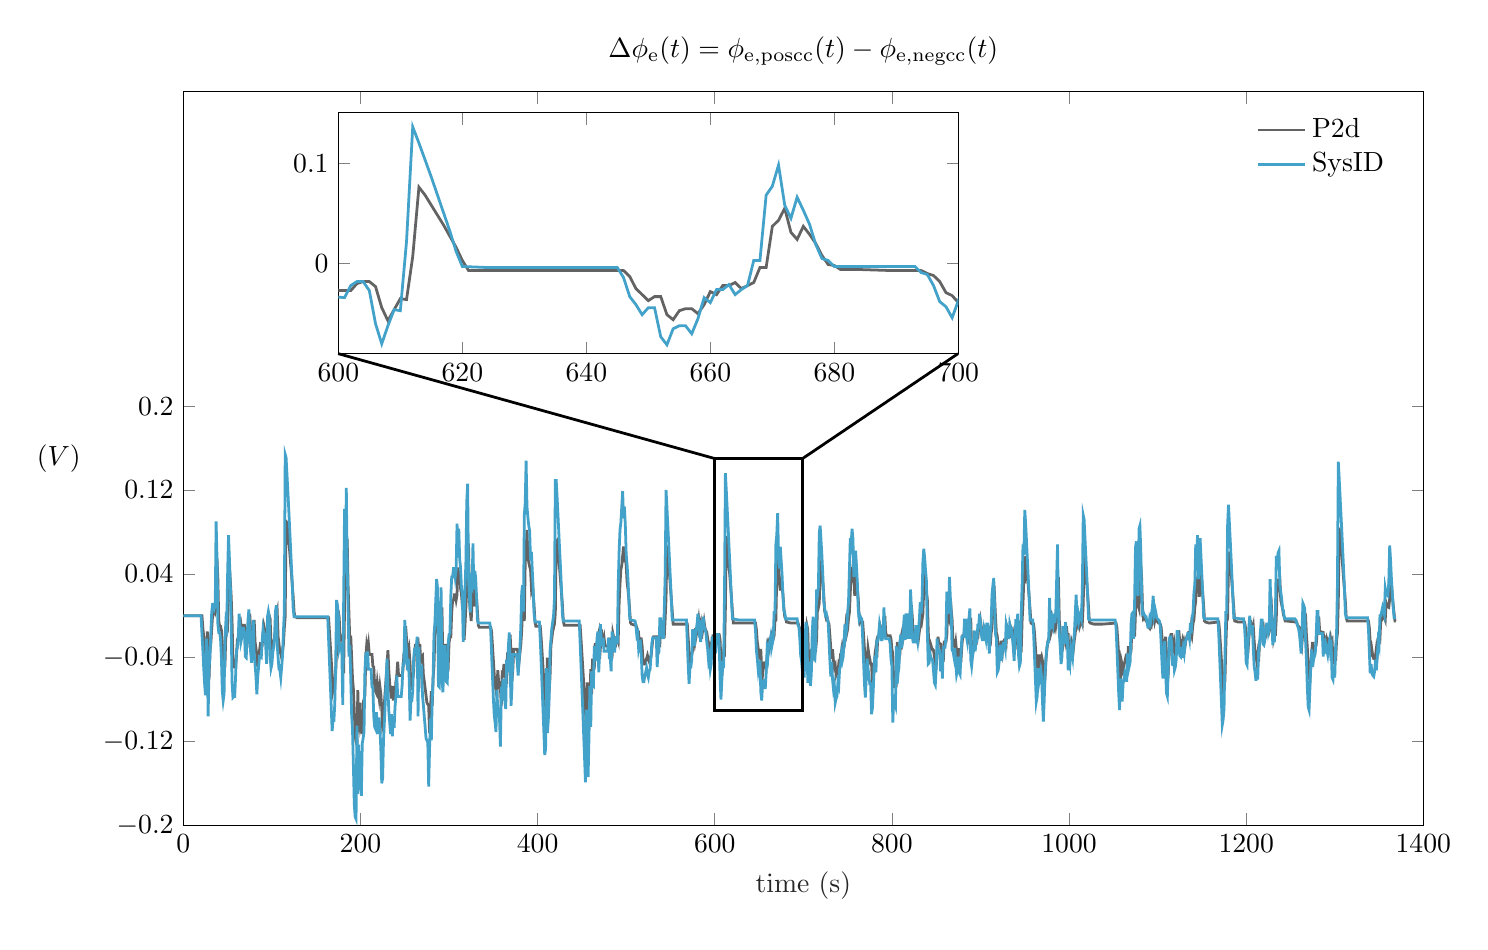 % This file was created by matlab2tikz.
%
\definecolor{mycolor1}{rgb}{0.388,0.388,0.388}%
\definecolor{mycolor2}{rgb}{0.263,0.635,0.792}%
%
\begin{tikzpicture}

\begin{axis}[%
width=157.478mm,
height=93.13mm,
at={(0mm,0mm)},
scale only axis,
xmin=0,
xmax=1400,
xtick={0,200,400,600,800,1000,1200,1400},
xlabel style={font=\color{white!15!black}},
xlabel={time (s)},
ymin=-0.2,
ymax=0.5,
ytick={ -0.2, -0.12, -0.04,  0.04,  0.12,   0.2},
ylabel style={font=\color{white!15!black}},
ylabel={$(V)\qquad$},
axis background/.style={fill=white},
title style={font=\bfseries},
title={$\Delta\phi_\mathrm{e}(t) = \phi_\mathrm{e,poscc}(t) - \phi_\mathrm{e,negcc}(t)$},
legend style={legend cell align=left, align=left, fill=none, draw=none},
xticklabel style={/pgf/number format/1000 sep=, /pgf/number format/precision=0,/pgf/number format/fixed,/pgf/number format/fixed zerofill,},yticklabel style={/pgf/number format/1000 sep=, /pgf/number format/precision=2, /pgf/number format/fixed, }, ylabel absolute, ylabel style={rotate=-90}
]
\addplot [color=mycolor1, line width=1.0pt]
  table[row sep=crcr]{%
0	0\\
21	-0\\
22	-0.011\\
23	-0.02\\
24	-0.031\\
25	-0.041\\
26	-0.048\\
27	-0.015\\
28	-0.023\\
29	-0.061\\
30	-0.033\\
31	-0.027\\
32	-0.013\\
33	0.0\\
34	0.006\\
35	0.006\\
36	0.003\\
37	0.006\\
38	0.055\\
39	0.035\\
40	-0.005\\
41	-0.01\\
42	-0.01\\
43	-0.014\\
44	-0.026\\
45	-0.046\\
46	-0.052\\
47	-0.048\\
48	-0.016\\
49	-0.005\\
50	-0.008\\
51	0.023\\
52	0.047\\
53	0.034\\
54	0.019\\
55	-0.005\\
56	-0.04\\
57	-0.049\\
59	-0.049\\
60	-0.038\\
61	-0.023\\
62	-0.021\\
63	-0.015\\
64	-0.001\\
66	-0.017\\
67	-0.015\\
68	-0.009\\
69	-0.009\\
70	-0.012\\
71	-0.026\\
72	-0.027\\
73	-0.016\\
74	-0.004\\
75	0.002\\
76	-0.015\\
77	-0.024\\
78	-0.03\\
79	-0.013\\
80	-0.004\\
81	-0.025\\
82	-0.031\\
83	-0.038\\
84	-0.049\\
85	-0.039\\
86	-0.033\\
87	-0.027\\
89	-0.028\\
90	-0.018\\
91	-0.01\\
92	-0.014\\
93	-0.014\\
94	-0.02\\
95	-0.031\\
96	-0.003\\
97	0.0\\
98	-0.003\\
99	-0.026\\
100	-0.034\\
101	-0.031\\
102	-0.025\\
103	-0.022\\
104	-0.015\\
105	-0.0\\
106	0.004\\
107	-0.02\\
108	-0.027\\
109	-0.035\\
110	-0.036\\
111	-0.04\\
112	-0.034\\
113	-0.027\\
114	-0.012\\
115	-0.001\\
116	0.09\\
117	0.089\\
118	0.081\\
119	0.072\\
120	0.062\\
121	0.051\\
122	0.041\\
124	0.018\\
125	0.004\\
126	-0.001\\
129	-0.002\\
135	-0.002\\
152	-0.002\\
164	-0.002\\
166	-0.029\\
168	-0.056\\
169	-0.07\\
170	-0.065\\
171	-0.065\\
172	-0.055\\
173	-0.033\\
174	0.006\\
175	0.004\\
176	-0.002\\
177	-0.022\\
178	-0.019\\
179	-0.019\\
180	-0.025\\
181	-0.055\\
182	0.007\\
183	0.06\\
184	0.024\\
185	0.073\\
186	0.029\\
187	0.002\\
188	-0.025\\
189	-0.019\\
190	-0.039\\
191	-0.06\\
192	-0.07\\
193	-0.091\\
194	-0.114\\
195	-0.121\\
196	-0.123\\
197	-0.071\\
198	-0.111\\
199	-0.083\\
200	-0.104\\
201	-0.099\\
202	-0.113\\
203	-0.083\\
204	-0.08\\
205	-0.076\\
206	-0.039\\
207	-0.028\\
208	-0.033\\
209	-0.027\\
210	-0.037\\
213	-0.037\\
214	-0.048\\
215	-0.049\\
216	-0.066\\
217	-0.072\\
218	-0.074\\
219	-0.064\\
220	-0.071\\
221	-0.078\\
222	-0.068\\
223	-0.075\\
224	-0.088\\
225	-0.107\\
226	-0.105\\
227	-0.083\\
228	-0.071\\
229	-0.059\\
230	-0.046\\
231	-0.033\\
232	-0.052\\
233	-0.065\\
235	-0.079\\
236	-0.067\\
237	-0.081\\
238	-0.069\\
239	-0.076\\
240	-0.063\\
241	-0.057\\
242	-0.044\\
243	-0.057\\
247	-0.057\\
248	-0.051\\
249	-0.037\\
250	-0.037\\
251	-0.01\\
252	-0.022\\
253	-0.028\\
254	-0.04\\
255	-0.034\\
256	-0.046\\
257	-0.071\\
258	-0.06\\
259	-0.06\\
260	-0.054\\
261	-0.035\\
262	-0.028\\
264	-0.027\\
265	-0.021\\
266	-0.069\\
267	-0.027\\
268	-0.045\\
269	-0.039\\
270	-0.038\\
271	-0.056\\
273	-0.069\\
275	-0.083\\
277	-0.086\\
278	-0.112\\
279	-0.09\\
280	-0.072\\
281	-0.086\\
282	-0.06\\
283	-0.047\\
284	-0.02\\
285	-0.013\\
286	0.001\\
287	0.014\\
288	0.008\\
289	-0.051\\
290	-0.052\\
291	-0.028\\
292	0.008\\
293	-0.044\\
294	-0.055\\
295	-0.044\\
296	-0.027\\
297	-0.044\\
298	-0.049\\
299	-0.05\\
300	-0.026\\
301	-0.02\\
302	-0.02\\
303	0.003\\
304	0.014\\
305	0.015\\
306	0.02\\
307	0.02\\
308	0.015\\
309	0.02\\
310	0.046\\
311	0.032\\
312	0.043\\
313	0.026\\
314	0.021\\
315	0.009\\
316	0.005\\
317	-0.023\\
318	-0.009\\
319	0.008\\
320	0.024\\
321	0.059\\
322	0.069\\
323	0.015\\
324	0.004\\
325	-0.005\\
326	0.013\\
327	0.012\\
328	0.036\\
329	0.009\\
330	0.02\\
331	0.017\\
332	0.005\\
333	-0.009\\
334	-0.011\\
338	-0.011\\
347	-0.011\\
348	-0.015\\
350	-0.042\\
351	-0.056\\
352	-0.067\\
353	-0.071\\
354	-0.077\\
355	-0.052\\
356	-0.063\\
357	-0.064\\
358	-0.07\\
359	-0.086\\
360	-0.055\\
361	-0.056\\
362	-0.046\\
363	-0.054\\
364	-0.059\\
365	-0.065\\
366	-0.035\\
367	-0.043\\
368	-0.027\\
369	-0.018\\
370	-0.038\\
371	-0.062\\
372	-0.052\\
373	-0.032\\
377	-0.032\\
378	-0.036\\
379	-0.044\\
380	-0.036\\
381	-0.028\\
382	-0.015\\
383	0.006\\
384	0.01\\
385	-0.005\\
386	0.051\\
387	0.059\\
388	0.082\\
389	0.057\\
390	0.051\\
391	0.047\\
392	0.044\\
393	0.027\\
394	0.032\\
395	0.021\\
396	0.009\\
397	-0.005\\
398	-0.01\\
401	-0.01\\
403	-0.01\\
404	-0.021\\
406	-0.048\\
408	-0.076\\
409	-0.09\\
410	-0.087\\
411	-0.04\\
412	-0.078\\
413	-0.072\\
414	-0.059\\
415	-0.029\\
417	-0.015\\
419	-0.008\\
420	0.003\\
421	0.071\\
422	0.072\\
423	0.063\\
424	0.053\\
425	0.043\\
426	0.032\\
427	0.021\\
428	0.01\\
429	-0.005\\
430	-0.009\\
434	-0.009\\
442	-0.009\\
448	-0.009\\
450	-0.036\\
452	-0.064\\
454	-0.092\\
455	-0.106\\
456	-0.065\\
457	-0.065\\
458	-0.104\\
459	-0.081\\
460	-0.051\\
461	-0.075\\
462	-0.041\\
463	-0.05\\
464	-0.05\\
465	-0.026\\
466	-0.034\\
467	-0.034\\
468	-0.021\\
469	-0.017\\
470	-0.041\\
471	-0.029\\
472	-0.013\\
473	-0.025\\
474	-0.025\\
475	-0.021\\
476	-0.029\\
480	-0.029\\
481	-0.021\\
482	-0.033\\
483	-0.033\\
484	-0.041\\
485	-0.017\\
486	-0.021\\
487	-0.029\\
488	-0.029\\
489	-0.021\\
490	-0.021\\
491	-0.024\\
492	0.011\\
493	0.03\\
494	0.044\\
495	0.048\\
497	0.066\\
498	0.051\\
499	0.058\\
500	0.048\\
501	0.032\\
502	0.025\\
503	0.016\\
505	-0.007\\
506	-0.008\\
510	-0.009\\
511	-0.009\\
512	-0.012\\
513	-0.018\\
514	-0.017\\
515	-0.026\\
516	-0.022\\
517	-0.022\\
518	-0.029\\
519	-0.042\\
520	-0.046\\
521	-0.046\\
522	-0.043\\
523	-0.041\\
524	-0.038\\
525	-0.042\\
526	-0.044\\
527	-0.04\\
528	-0.039\\
529	-0.031\\
530	-0.023\\
531	-0.02\\
535	-0.02\\
536	-0.037\\
537	-0.026\\
538	-0.027\\
539	-0.009\\
540	-0.009\\
542	-0.02\\
543	-0.02\\
544	-0.003\\
545	0.017\\
546	0.067\\
547	0.058\\
548	0.048\\
549	0.038\\
550	0.027\\
552	0.004\\
553	-0.008\\
556	-0.008\\
562	-0.008\\
569	-0.008\\
571	-0.035\\
572	-0.047\\
573	-0.037\\
574	-0.037\\
575	-0.033\\
576	-0.015\\
577	-0.014\\
578	-0.024\\
579	-0.019\\
581	-0.011\\
582	-0.004\\
583	-0.012\\
584	-0.008\\
585	-0.022\\
586	-0.016\\
587	-0.012\\
588	-0.006\\
589	-0.012\\
591	-0.016\\
592	-0.022\\
593	-0.026\\
594	-0.033\\
595	-0.03\\
596	-0.038\\
597	-0.035\\
598	-0.019\\
599	-0.019\\
600	-0.027\\
602	-0.027\\
603	-0.02\\
604	-0.018\\
605	-0.018\\
606	-0.023\\
607	-0.044\\
608	-0.057\\
609	-0.046\\
610	-0.035\\
611	-0.036\\
612	0.007\\
613	0.076\\
614	0.068\\
615	0.058\\
616	0.048\\
617	0.038\\
618	0.027\\
619	0.016\\
620	0.003\\
621	-0.007\\
624	-0.007\\
630	-0.007\\
646	-0.007\\
647	-0.013\\
648	-0.025\\
649	-0.031\\
650	-0.037\\
651	-0.033\\
652	-0.033\\
653	-0.051\\
654	-0.056\\
655	-0.047\\
656	-0.045\\
657	-0.045\\
658	-0.05\\
659	-0.041\\
660	-0.028\\
661	-0.031\\
662	-0.022\\
663	-0.022\\
664	-0.019\\
665	-0.025\\
667	-0.019\\
668	-0.004\\
669	-0.004\\
670	0.037\\
671	0.043\\
672	0.055\\
673	0.031\\
674	0.024\\
675	0.037\\
677	0.02\\
678	0.008\\
679	-0.001\\
680	-0.002\\
681	-0.006\\
686	-0.007\\
694	-0.007\\
695	-0.01\\
696	-0.012\\
697	-0.018\\
698	-0.029\\
699	-0.032\\
700	-0.039\\
701	-0.028\\
702	-0.042\\
703	-0.019\\
704	-0.009\\
705	-0.013\\
706	-0.045\\
707	-0.035\\
708	-0.034\\
709	-0.047\\
710	-0.041\\
711	-0.016\\
712	-0.006\\
713	-0.031\\
714	-0.032\\
715	-0.022\\
716	0.01\\
717	0.008\\
718	0.012\\
719	0.044\\
720	0.049\\
721	0.04\\
722	0.032\\
723	0.021\\
724	0.005\\
725	0.001\\
726	-0.003\\
727	-0.002\\
728	-0.006\\
729	-0.008\\
730	-0.019\\
731	-0.031\\
732	-0.041\\
733	-0.032\\
734	-0.043\\
735	-0.049\\
736	-0.047\\
737	-0.057\\
738	-0.055\\
739	-0.054\\
740	-0.046\\
741	-0.048\\
742	-0.037\\
743	-0.035\\
744	-0.029\\
745	-0.033\\
746	-0.03\\
747	-0.02\\
748	-0.01\\
749	-0.017\\
750	-0.013\\
751	-0.003\\
752	0.003\\
753	0.022\\
754	0.041\\
755	0.038\\
756	0.047\\
757	0.042\\
758	0.019\\
759	0.03\\
760	0.035\\
761	0.026\\
762	0.016\\
763	-0.001\\
764	-0.006\\
765	-0.004\\
766	-0.005\\
767	-0.006\\
768	-0.018\\
770	-0.045\\
771	-0.053\\
772	-0.043\\
773	-0.031\\
774	-0.037\\
775	-0.041\\
776	-0.046\\
777	-0.046\\
778	-0.064\\
779	-0.061\\
780	-0.05\\
781	-0.036\\
782	-0.03\\
783	-0.04\\
784	-0.021\\
785	-0.02\\
786	-0.017\\
787	-0.01\\
788	-0.013\\
789	-0.02\\
790	-0.02\\
791	-0.016\\
792	1.18e-05\\
793	-0.016\\
794	-0.019\\
798	-0.019\\
799	-0.022\\
800	-0.032\\
801	-0.036\\
802	-0.069\\
803	-0.056\\
805	-0.061\\
806	-0.025\\
807	-0.048\\
808	-0.041\\
809	-0.037\\
810	-0.022\\
811	-0.018\\
812	-0.025\\
813	-0.021\\
815	-0.005\\
816	-0.02\\
817	-0.005\\
818	-0.005\\
819	-0.019\\
820	-0.012\\
821	-0.019\\
822	0.01\\
823	-0.001\\
824	-0.018\\
825	-0.022\\
827	-0.022\\
828	-0.011\\
829	-0.018\\
830	-0.022\\
832	-0.008\\
833	0.002\\
834	-0.004\\
835	0.002\\
836	0.027\\
837	0.034\\
838	0.029\\
839	0.022\\
840	0.016\\
841	-0.014\\
842	-0.034\\
843	-0.034\\
844	-0.028\\
845	-0.031\\
847	-0.033\\
848	-0.039\\
849	-0.046\\
850	-0.048\\
851	-0.038\\
852	-0.02\\
853	-0.026\\
855	-0.027\\
856	-0.039\\
857	-0.031\\
858	-0.044\\
859	-0.025\\
861	-0.025\\
862	-0.019\\
863	0.008\\
864	-0.001\\
865	-0.004\\
866	0.017\\
867	0.005\\
868	-0.004\\
869	-0.026\\
870	-0.027\\
871	-0.03\\
872	-0.025\\
873	-0.034\\
874	-0.041\\
875	-0.039\\
876	-0.031\\
877	-0.041\\
878	-0.042\\
879	-0.029\\
880	-0.019\\
882	-0.019\\
883	-0.009\\
884	-0.008\\
885	-0.018\\
886	-0.021\\
887	-0.008\\
888	-0.008\\
889	-0.002\\
890	-0.032\\
891	-0.036\\
892	-0.031\\
893	-0.028\\
894	-0.015\\
895	-0.028\\
896	-0.021\\
897	-0.021\\
898	-0.012\\
899	-0.012\\
900	-0.005\\
902	-0.017\\
903	-0.02\\
904	-0.02\\
905	-0.014\\
907	-0.02\\
908	-0.011\\
909	-0.011\\
911	-0.029\\
912	-0.017\\
913	-0.011\\
914	0.007\\
915	0.012\\
916	0.017\\
917	-0.002\\
918	-0.017\\
919	-0.019\\
920	-0.04\\
921	-0.039\\
922	-0.035\\
923	-0.025\\
924	-0.025\\
925	-0.033\\
926	-0.025\\
927	-0.023\\
928	-0.023\\
929	-0.026\\
930	-0.011\\
931	-0.014\\
932	-0.02\\
933	-0.02\\
934	-0.011\\
935	-0.014\\
936	-0.013\\
938	-0.025\\
939	-0.033\\
940	-0.02\\
941	-0.008\\
942	-0.019\\
943	-0.005\\
944	-0.03\\
945	-0.036\\
946	-0.034\\
947	-0.005\\
948	0.012\\
949	0.036\\
950	0.031\\
951	0.057\\
952	0.05\\
953	0.039\\
954	0.028\\
956	0.006\\
957	-0.007\\
959	-0.008\\
960	-0.008\\
961	-0.016\\
963	-0.043\\
964	-0.057\\
965	-0.054\\
966	-0.037\\
967	-0.046\\
968	-0.042\\
969	-0.039\\
970	-0.043\\
971	-0.058\\
972	-0.07\\
973	-0.057\\
974	-0.041\\
975	-0.032\\
976	-0.025\\
977	-0.022\\
978	-0.022\\
979	0.005\\
980	-0.015\\
982	-0.008\\
983	-0.011\\
984	-0.005\\
985	-0.01\\
986	-0.004\\
987	0.016\\
988	0.037\\
989	-0.004\\
990	-0.016\\
991	-0.024\\
992	-0.034\\
993	-0.03\\
994	-0.012\\
996	-0.023\\
997	-0.01\\
998	-0.018\\
999	-0.018\\
1000	-0.039\\
1001	-0.032\\
1002	-0.035\\
1003	-0.025\\
1005	-0.031\\
1006	-0.023\\
1007	-0.017\\
1009	0.007\\
1010	-0.007\\
1011	-0.004\\
1012	-0.01\\
1014	-0.004\\
1015	-0.007\\
1016	0.011\\
1017	0.054\\
1018	0.052\\
1019	0.041\\
1020	0.031\\
1021	0.02\\
1022	0.008\\
1023	-0.006\\
1024	-0.007\\
1028	-0.008\\
1038	-0.008\\
1053	-0.007\\
1054	-0.011\\
1055	-0.023\\
1057	-0.051\\
1058	-0.062\\
1059	-0.043\\
1060	-0.047\\
1061	-0.057\\
1062	-0.047\\
1063	-0.044\\
1064	-0.04\\
1065	-0.042\\
1066	-0.046\\
1067	-0.029\\
1068	-0.039\\
1070	-0.034\\
1071	-0.011\\
1072	-0.004\\
1073	-0.004\\
1074	-0.02\\
1075	0.002\\
1076	0.035\\
1077	0.039\\
1078	0.01\\
1079	0.007\\
1080	0.046\\
1081	0.049\\
1082	0.035\\
1083	0.007\\
1084	-0.003\\
1085	-0.002\\
1087	-0.005\\
1088	-0.005\\
1090	-0.011\\
1091	-0.012\\
1092	-0.007\\
1093	-0.009\\
1094	-0.004\\
1095	-8.185e-05\\
1096	0.007\\
1097	-0.004\\
1098	-0.0\\
1099	-0.003\\
1100	-0.006\\
1101	-0.007\\
1102	-0.007\\
1103	-0.008\\
1104	-0.011\\
1105	-0.021\\
1106	-0.033\\
1107	-0.042\\
1108	-0.029\\
1109	-0.02\\
1110	-0.037\\
1111	-0.052\\
1112	-0.054\\
1113	-0.038\\
1114	-0.021\\
1115	-0.018\\
1116	-0.018\\
1117	-0.023\\
1118	-0.036\\
1119	-0.029\\
1120	-0.038\\
1121	-0.037\\
1122	-0.032\\
1123	-0.015\\
1124	-0.015\\
1125	-0.024\\
1126	-0.03\\
1127	-0.03\\
1128	-0.025\\
1129	-0.031\\
1130	-0.025\\
1131	-0.029\\
1132	-0.023\\
1133	-0.02\\
1134	-0.02\\
1135	-0.016\\
1136	-0.016\\
1137	-0.019\\
1138	-0.01\\
1139	-0.016\\
1140	-0.007\\
1141	-0.004\\
1142	0.008\\
1143	0.014\\
1144	0.037\\
1145	0.022\\
1146	0.043\\
1147	0.018\\
1148	0.025\\
1149	0.042\\
1150	0.031\\
1151	0.02\\
1152	0.009\\
1153	-0.005\\
1154	-0.006\\
1158	-0.007\\
1168	-0.006\\
1169	-0.006\\
1170	-0.015\\
1172	-0.042\\
1174	-0.07\\
1175	-0.068\\
1176	-0.062\\
1177	-0.03\\
1178	-0.003\\
1179	-0.003\\
1180	0.048\\
1181	0.061\\
1182	0.051\\
1183	0.041\\
1184	0.03\\
1186	0.007\\
1187	-0.005\\
1191	-0.006\\
1198	-0.006\\
1199	-0.01\\
1200	-0.019\\
1201	-0.032\\
1202	-0.034\\
1203	-0.022\\
1204	-0.012\\
1205	-0.004\\
1206	-0.013\\
1207	-0.014\\
1208	-0.01\\
1209	-0.024\\
1210	-0.035\\
1211	-0.038\\
1212	-0.044\\
1213	-0.037\\
1214	-0.044\\
1215	-0.027\\
1216	-0.022\\
1217	-0.015\\
1218	-0.007\\
1219	-0.007\\
1220	-0.022\\
1221	-0.022\\
1222	-0.02\\
1223	-0.012\\
1224	-0.01\\
1225	-0.01\\
1226	-0.015\\
1227	-0.012\\
1228	0.018\\
1229	0.0\\
1230	-0.006\\
1231	-0.022\\
1232	-0.018\\
1233	-0.018\\
1234	-0.002\\
1235	0.031\\
1236	0.028\\
1237	0.034\\
1238	0.035\\
1239	0.015\\
1241	0.007\\
1242	0.001\\
1243	-0.001\\
1244	-0.005\\
1245	-0.005\\
1256	-0.006\\
1257	-0.006\\
1258	-0.009\\
1260	-0.011\\
1261	-0.014\\
1262	-0.02\\
1263	-0.026\\
1264	-0.015\\
1265	0.003\\
1266	0.003\\
1267	0.001\\
1268	-0.018\\
1269	-0.03\\
1270	-0.047\\
1271	-0.059\\
1272	-0.061\\
1274	-0.034\\
1275	-0.025\\
1276	-0.036\\
1277	-0.032\\
1279	-0.028\\
1280	-0.017\\
1281	-0.002\\
1282	-0.002\\
1283	-0.015\\
1287	-0.016\\
1288	-0.029\\
1289	-0.019\\
1290	-0.027\\
1291	-0.022\\
1293	-0.028\\
1294	-0.023\\
1295	-0.02\\
1296	-0.026\\
1297	-0.024\\
1298	-0.042\\
1299	-0.044\\
1300	-0.035\\
1301	-0.043\\
1302	-0.024\\
1303	-0.017\\
1304	0.013\\
1305	0.084\\
1306	0.076\\
1307	0.067\\
1308	0.057\\
1309	0.046\\
1310	0.035\\
1312	0.013\\
1313	-0.002\\
1314	-0.005\\
1318	-0.005\\
1326	-0.005\\
1338	-0.005\\
1339	-0.011\\
1341	-0.039\\
1342	-0.033\\
1343	-0.039\\
1344	-0.041\\
1345	-0.041\\
1346	-0.038\\
1347	-0.031\\
1348	-0.037\\
1349	-0.029\\
1350	-0.02\\
1351	-0.022\\
1352	-0.004\\
1353	-0.004\\
1355	0.001\\
1357	-0.004\\
1358	0.012\\
1359	0.009\\
1361	0.008\\
1362	0.016\\
1363	0.039\\
1364	0.03\\
1365	0.019\\
1366	0.01\\
1367	0.002\\
1368	-0.005\\
1369	-0.005\\
};
\addlegendentry{P2d}

\addplot [color=mycolor2, line width=1.0pt]
  table[row sep=crcr]{%
0	0\\
20	0\\
21	-0.017\\
22	-0.032\\
23	-0.05\\
24	-0.065\\
25	-0.076\\
26	-0.022\\
27	-0.035\\
28	-0.096\\
29	-0.05\\
30	-0.041\\
31	-0.018\\
32	0.003\\
33	0.011\\
34	0.011\\
35	0.007\\
36	0.01\\
37	0.09\\
38	0.056\\
39	-0.008\\
40	-0.016\\
41	-0.016\\
42	-0.022\\
43	-0.041\\
44	-0.072\\
45	-0.081\\
46	-0.075\\
47	-0.023\\
48	-0.006\\
49	-0.01\\
50	0.04\\
51	0.077\\
52	0.055\\
53	0.031\\
54	-0.008\\
55	-0.064\\
56	-0.078\\
57	-0.077\\
58	-0.077\\
59	-0.058\\
60	-0.034\\
61	-0.03\\
62	-0.021\\
63	0.002\\
65	-0.025\\
66	-0.021\\
67	-0.012\\
68	-0.012\\
69	-0.016\\
70	-0.039\\
71	-0.04\\
72	-0.022\\
73	-0.004\\
74	0.006\\
75	-0.021\\
76	-0.035\\
77	-0.045\\
78	-0.018\\
79	-0.004\\
80	-0.037\\
81	-0.047\\
82	-0.058\\
83	-0.075\\
84	-0.058\\
85	-0.049\\
86	-0.039\\
88	-0.04\\
89	-0.024\\
90	-0.013\\
91	-0.018\\
92	-0.018\\
93	-0.029\\
94	-0.046\\
95	-0.001\\
96	0.004\\
97	-0.001\\
98	-0.039\\
99	-0.05\\
100	-0.046\\
101	-0.035\\
102	-0.03\\
103	-0.019\\
104	0.004\\
105	0.01\\
106	-0.028\\
107	-0.04\\
108	-0.051\\
109	-0.052\\
110	-0.059\\
111	-0.049\\
112	-0.038\\
113	-0.015\\
114	0.003\\
115	0.154\\
116	0.151\\
117	0.135\\
118	0.119\\
119	0.102\\
120	0.084\\
122	0.048\\
123	0.03\\
124	0.007\\
125	-0.001\\
132	-0.001\\
149	-0.001\\
163	-0.001\\
165	-0.044\\
167	-0.088\\
168	-0.11\\
169	-0.1\\
170	-0.1\\
171	-0.084\\
172	-0.047\\
173	0.015\\
174	0.01\\
175	0.001\\
176	-0.031\\
177	-0.027\\
178	-0.027\\
179	-0.037\\
180	-0.085\\
181	0.015\\
182	0.102\\
183	0.041\\
184	0.122\\
185	0.048\\
186	0.006\\
187	-0.039\\
188	-0.028\\
189	-0.059\\
190	-0.094\\
191	-0.109\\
192	-0.143\\
193	-0.18\\
194	-0.192\\
195	-0.194\\
196	-0.105\\
197	-0.17\\
198	-0.123\\
199	-0.158\\
200	-0.15\\
201	-0.172\\
202	-0.122\\
203	-0.117\\
204	-0.111\\
205	-0.053\\
206	-0.035\\
207	-0.043\\
208	-0.034\\
209	-0.051\\
212	-0.051\\
213	-0.068\\
214	-0.069\\
215	-0.096\\
216	-0.106\\
217	-0.108\\
218	-0.092\\
219	-0.103\\
220	-0.113\\
221	-0.097\\
222	-0.108\\
223	-0.128\\
224	-0.16\\
225	-0.155\\
226	-0.119\\
227	-0.101\\
228	-0.082\\
229	-0.062\\
230	-0.041\\
231	-0.071\\
232	-0.091\\
233	-0.102\\
234	-0.113\\
235	-0.094\\
236	-0.115\\
237	-0.096\\
238	-0.107\\
239	-0.087\\
240	-0.077\\
241	-0.057\\
242	-0.077\\
246	-0.077\\
247	-0.067\\
248	-0.046\\
249	-0.046\\
250	-0.004\\
251	-0.023\\
252	-0.032\\
253	-0.052\\
254	-0.041\\
255	-0.06\\
256	-0.1\\
257	-0.081\\
258	-0.081\\
259	-0.072\\
260	-0.042\\
261	-0.032\\
263	-0.03\\
264	-0.02\\
265	-0.096\\
266	-0.03\\
267	-0.058\\
268	-0.048\\
269	-0.048\\
270	-0.076\\
271	-0.085\\
272	-0.096\\
273	-0.106\\
274	-0.117\\
276	-0.121\\
277	-0.163\\
278	-0.127\\
279	-0.098\\
280	-0.119\\
281	-0.08\\
282	-0.059\\
283	-0.018\\
284	-0.007\\
285	0.015\\
286	0.035\\
287	0.026\\
288	-0.067\\
289	-0.068\\
290	-0.03\\
291	0.027\\
292	-0.055\\
293	-0.073\\
294	-0.055\\
295	-0.028\\
296	-0.054\\
297	-0.063\\
298	-0.064\\
299	-0.027\\
300	-0.018\\
301	-0.017\\
302	0.019\\
303	0.037\\
304	0.037\\
305	0.045\\
306	0.045\\
307	0.037\\
308	0.044\\
309	0.088\\
310	0.064\\
311	0.083\\
312	0.054\\
313	0.046\\
314	0.027\\
315	0.021\\
316	-0.025\\
317	-0.002\\
318	0.025\\
319	0.051\\
320	0.109\\
321	0.126\\
322	0.035\\
323	0.018\\
324	0.003\\
325	0.033\\
326	0.03\\
327	0.069\\
328	0.025\\
329	0.043\\
330	0.037\\
331	0.019\\
332	-0.004\\
333	-0.007\\
340	-0.007\\
346	-0.007\\
347	-0.014\\
349	-0.057\\
350	-0.078\\
351	-0.095\\
352	-0.102\\
353	-0.111\\
354	-0.071\\
355	-0.088\\
356	-0.089\\
357	-0.099\\
358	-0.125\\
359	-0.073\\
360	-0.075\\
361	-0.06\\
362	-0.073\\
363	-0.081\\
364	-0.089\\
365	-0.042\\
366	-0.054\\
367	-0.029\\
368	-0.016\\
369	-0.048\\
370	-0.086\\
371	-0.069\\
372	-0.037\\
376	-0.037\\
377	-0.044\\
378	-0.057\\
379	-0.044\\
380	-0.031\\
381	-0.011\\
382	0.022\\
383	0.029\\
384	0.004\\
385	0.096\\
386	0.108\\
387	0.148\\
388	0.104\\
389	0.094\\
390	0.086\\
391	0.081\\
392	0.053\\
393	0.061\\
395	0.025\\
396	0.002\\
397	-0.006\\
402	-0.006\\
403	-0.023\\
405	-0.066\\
407	-0.11\\
408	-0.133\\
409	-0.127\\
410	-0.05\\
411	-0.112\\
412	-0.101\\
413	-0.08\\
414	-0.034\\
416	-0.012\\
418	-0.0\\
419	0.016\\
420	0.129\\
421	0.129\\
422	0.113\\
423	0.096\\
424	0.078\\
426	0.043\\
427	0.024\\
428	0.001\\
429	-0.005\\
436	-0.005\\
447	-0.005\\
449	-0.048\\
451	-0.091\\
452	-0.114\\
453	-0.136\\
454	-0.159\\
455	-0.091\\
456	-0.091\\
457	-0.154\\
458	-0.116\\
459	-0.067\\
460	-0.106\\
461	-0.053\\
462	-0.066\\
463	-0.067\\
464	-0.029\\
465	-0.042\\
466	-0.042\\
467	-0.022\\
468	-0.015\\
469	-0.054\\
470	-0.035\\
471	-0.008\\
472	-0.028\\
473	-0.028\\
474	-0.021\\
475	-0.034\\
479	-0.034\\
480	-0.021\\
481	-0.04\\
482	-0.04\\
483	-0.053\\
484	-0.015\\
485	-0.021\\
486	-0.034\\
487	-0.034\\
488	-0.021\\
489	-0.021\\
490	-0.027\\
491	0.03\\
492	0.061\\
493	0.082\\
494	0.089\\
496	0.119\\
497	0.093\\
498	0.104\\
499	0.087\\
500	0.059\\
501	0.049\\
502	0.035\\
504	-0.003\\
505	-0.004\\
510	-0.005\\
511	-0.01\\
512	-0.019\\
513	-0.017\\
514	-0.031\\
515	-0.026\\
516	-0.025\\
517	-0.037\\
518	-0.057\\
519	-0.063\\
520	-0.063\\
521	-0.057\\
522	-0.054\\
523	-0.05\\
524	-0.056\\
525	-0.059\\
526	-0.053\\
527	-0.051\\
528	-0.039\\
529	-0.026\\
530	-0.021\\
534	-0.021\\
535	-0.049\\
536	-0.031\\
537	-0.032\\
538	-0.003\\
539	-0.003\\
541	-0.021\\
542	-0.021\\
543	0.006\\
544	0.038\\
545	0.12\\
546	0.104\\
547	0.086\\
548	0.069\\
550	0.033\\
552	-0.004\\
559	-0.004\\
568	-0.004\\
570	-0.047\\
571	-0.065\\
572	-0.049\\
573	-0.049\\
574	-0.042\\
575	-0.014\\
576	-0.014\\
577	-0.029\\
578	-0.02\\
580	-0.008\\
581	0.002\\
582	-0.01\\
583	-0.004\\
584	-0.025\\
585	-0.017\\
586	-0.01\\
587	-0.001\\
588	-0.01\\
590	-0.016\\
591	-0.025\\
592	-0.032\\
593	-0.043\\
594	-0.039\\
595	-0.051\\
596	-0.046\\
597	-0.021\\
598	-0.021\\
599	-0.033\\
601	-0.034\\
602	-0.022\\
603	-0.018\\
604	-0.018\\
605	-0.027\\
606	-0.06\\
607	-0.08\\
608	-0.062\\
609	-0.046\\
610	-0.047\\
611	0.022\\
612	0.136\\
613	0.12\\
614	0.103\\
615	0.086\\
616	0.068\\
618	0.032\\
619	0.012\\
620	-0.003\\
627	-0.004\\
645	-0.004\\
646	-0.014\\
647	-0.033\\
648	-0.041\\
649	-0.051\\
650	-0.044\\
651	-0.044\\
652	-0.073\\
653	-0.081\\
654	-0.065\\
655	-0.062\\
656	-0.062\\
657	-0.07\\
658	-0.055\\
659	-0.034\\
660	-0.039\\
661	-0.026\\
662	-0.026\\
663	-0.021\\
664	-0.031\\
666	-0.022\\
667	0.003\\
668	0.003\\
669	0.068\\
670	0.077\\
671	0.098\\
672	0.058\\
673	0.045\\
674	0.066\\
676	0.039\\
677	0.019\\
678	0.005\\
679	0.003\\
680	-0.003\\
690	-0.003\\
693	-0.003\\
694	-0.009\\
695	-0.011\\
696	-0.022\\
697	-0.038\\
698	-0.043\\
699	-0.054\\
700	-0.037\\
701	-0.059\\
702	-0.021\\
703	-0.006\\
704	-0.012\\
705	-0.064\\
706	-0.047\\
707	-0.046\\
708	-0.067\\
709	-0.056\\
710	-0.017\\
711	-0.001\\
712	-0.041\\
713	-0.042\\
714	-0.027\\
715	0.025\\
716	0.02\\
717	0.027\\
718	0.079\\
719	0.086\\
721	0.057\\
722	0.039\\
723	0.014\\
724	0.008\\
725	0.001\\
726	0.002\\
727	-0.003\\
728	-0.006\\
729	-0.024\\
730	-0.043\\
731	-0.058\\
732	-0.044\\
733	-0.061\\
734	-0.07\\
735	-0.066\\
736	-0.083\\
737	-0.079\\
738	-0.077\\
739	-0.064\\
740	-0.067\\
741	-0.05\\
742	-0.047\\
743	-0.037\\
744	-0.043\\
745	-0.039\\
746	-0.023\\
747	-0.008\\
748	-0.018\\
749	-0.012\\
750	0.003\\
751	0.013\\
752	0.043\\
753	0.074\\
754	0.069\\
755	0.083\\
756	0.074\\
757	0.037\\
758	0.055\\
759	0.062\\
760	0.048\\
761	0.031\\
762	0.005\\
763	-0.003\\
764	-0.0\\
765	-0.002\\
766	-0.003\\
767	-0.022\\
769	-0.065\\
770	-0.078\\
771	-0.06\\
772	-0.041\\
773	-0.05\\
774	-0.057\\
775	-0.065\\
776	-0.065\\
777	-0.094\\
778	-0.088\\
779	-0.07\\
780	-0.047\\
781	-0.038\\
782	-0.054\\
783	-0.024\\
784	-0.024\\
785	-0.018\\
786	-0.008\\
787	-0.013\\
788	-0.023\\
789	-0.023\\
790	-0.018\\
791	0.008\\
792	-0.017\\
793	-0.022\\
797	-0.022\\
798	-0.027\\
799	-0.042\\
800	-0.048\\
801	-0.102\\
802	-0.08\\
804	-0.086\\
805	-0.029\\
806	-0.065\\
807	-0.055\\
808	-0.049\\
809	-0.025\\
810	-0.018\\
811	-0.031\\
812	-0.024\\
814	0.001\\
815	-0.023\\
816	0.001\\
817	0.001\\
818	-0.022\\
819	-0.01\\
820	-0.022\\
821	0.025\\
822	0.008\\
823	-0.02\\
824	-0.025\\
826	-0.025\\
827	-0.009\\
828	-0.02\\
829	-0.025\\
831	-0.003\\
832	0.013\\
833	0.002\\
834	0.013\\
835	0.052\\
836	0.064\\
837	0.055\\
838	0.043\\
839	0.033\\
840	-0.015\\
841	-0.046\\
842	-0.045\\
843	-0.036\\
844	-0.04\\
846	-0.043\\
847	-0.053\\
848	-0.064\\
849	-0.066\\
850	-0.05\\
851	-0.022\\
852	-0.032\\
854	-0.033\\
855	-0.053\\
856	-0.039\\
857	-0.06\\
858	-0.03\\
860	-0.03\\
861	-0.02\\
862	0.023\\
863	0.007\\
864	0.002\\
865	0.037\\
866	0.017\\
867	0.002\\
868	-0.033\\
869	-0.034\\
870	-0.039\\
871	-0.031\\
872	-0.045\\
873	-0.056\\
874	-0.052\\
875	-0.039\\
876	-0.054\\
877	-0.056\\
878	-0.036\\
879	-0.02\\
881	-0.02\\
882	-0.004\\
883	-0.004\\
884	-0.019\\
885	-0.024\\
886	-0.004\\
887	-0.003\\
888	0.007\\
889	-0.042\\
890	-0.048\\
891	-0.039\\
892	-0.034\\
893	-0.014\\
894	-0.034\\
895	-0.024\\
896	-0.024\\
897	-0.009\\
898	-0.009\\
899	0.002\\
901	-0.018\\
902	-0.023\\
903	-0.023\\
904	-0.013\\
906	-0.022\\
907	-0.008\\
908	-0.008\\
910	-0.036\\
911	-0.017\\
912	-0.008\\
913	0.02\\
914	0.029\\
915	0.036\\
916	0.006\\
917	-0.018\\
918	-0.022\\
919	-0.054\\
920	-0.052\\
921	-0.045\\
922	-0.029\\
923	-0.029\\
924	-0.043\\
925	-0.03\\
926	-0.026\\
927	-0.026\\
928	-0.031\\
929	-0.008\\
930	-0.012\\
931	-0.021\\
932	-0.021\\
933	-0.008\\
934	-0.012\\
935	-0.012\\
937	-0.03\\
938	-0.043\\
939	-0.021\\
940	-0.003\\
941	-0.021\\
942	0.002\\
943	-0.038\\
944	-0.048\\
945	-0.045\\
946	0.001\\
947	0.029\\
948	0.068\\
949	0.058\\
950	0.101\\
951	0.088\\
952	0.071\\
954	0.035\\
955	0.017\\
956	-0.004\\
958	-0.004\\
959	-0.004\\
960	-0.017\\
962	-0.06\\
963	-0.082\\
964	-0.077\\
965	-0.05\\
966	-0.063\\
967	-0.057\\
968	-0.052\\
969	-0.058\\
970	-0.082\\
971	-0.101\\
972	-0.08\\
973	-0.054\\
974	-0.04\\
975	-0.03\\
976	-0.025\\
977	-0.025\\
978	0.017\\
979	-0.013\\
981	-0.003\\
982	-0.008\\
983	0.002\\
984	-0.007\\
985	0.002\\
986	0.035\\
987	0.068\\
988	0.003\\
989	-0.017\\
990	-0.029\\
991	-0.046\\
992	-0.039\\
993	-0.01\\
995	-0.027\\
996	-0.006\\
997	-0.019\\
998	-0.019\\
999	-0.052\\
1000	-0.041\\
1001	-0.046\\
1002	-0.03\\
1004	-0.04\\
1005	-0.026\\
1006	-0.017\\
1007	0.002\\
1008	0.02\\
1009	-0.002\\
1010	0.002\\
1011	-0.006\\
1013	0.002\\
1014	-0.002\\
1015	0.026\\
1016	0.096\\
1017	0.092\\
1018	0.074\\
1020	0.039\\
1021	0.02\\
1022	-0.003\\
1023	-0.004\\
1031	-0.004\\
1052	-0.004\\
1053	-0.01\\
1054	-0.03\\
1056	-0.073\\
1057	-0.09\\
1058	-0.06\\
1059	-0.065\\
1060	-0.082\\
1061	-0.065\\
1062	-0.06\\
1063	-0.054\\
1064	-0.056\\
1065	-0.063\\
1066	-0.036\\
1067	-0.052\\
1068	-0.048\\
1069	-0.044\\
1070	-0.008\\
1071	0.002\\
1072	0.003\\
1073	-0.022\\
1074	0.013\\
1075	0.065\\
1076	0.071\\
1077	0.024\\
1078	0.019\\
1079	0.083\\
1080	0.086\\
1081	0.063\\
1082	0.018\\
1083	0.002\\
1084	0.003\\
1086	-0.001\\
1087	-0.001\\
1089	-0.011\\
1090	-0.011\\
1091	-0.003\\
1092	-0.006\\
1093	0.002\\
1094	0.007\\
1095	0.019\\
1096	0.002\\
1097	0.007\\
1098	0.003\\
1099	-0.002\\
1100	-0.003\\
1101	-0.004\\
1102	-0.005\\
1103	-0.01\\
1104	-0.027\\
1105	-0.046\\
1106	-0.06\\
1107	-0.038\\
1108	-0.024\\
1109	-0.051\\
1110	-0.074\\
1111	-0.077\\
1112	-0.052\\
1113	-0.024\\
1114	-0.02\\
1115	-0.02\\
1116	-0.028\\
1117	-0.048\\
1118	-0.038\\
1119	-0.052\\
1120	-0.049\\
1121	-0.042\\
1122	-0.015\\
1123	-0.015\\
1124	-0.029\\
1125	-0.038\\
1126	-0.039\\
1127	-0.03\\
1128	-0.04\\
1129	-0.031\\
1130	-0.036\\
1131	-0.027\\
1132	-0.022\\
1133	-0.022\\
1134	-0.017\\
1135	-0.017\\
1136	-0.022\\
1137	-0.007\\
1138	-0.017\\
1139	-0.002\\
1140	0.003\\
1141	0.022\\
1142	0.03\\
1143	0.068\\
1144	0.043\\
1145	0.077\\
1146	0.035\\
1147	0.047\\
1148	0.074\\
1150	0.038\\
1151	0.02\\
1152	-0.002\\
1153	-0.003\\
1162	-0.003\\
1168	-0.003\\
1169	-0.017\\
1171	-0.06\\
1173	-0.104\\
1174	-0.099\\
1175	-0.089\\
1176	-0.039\\
1177	0.003\\
1178	0.003\\
1179	0.086\\
1180	0.106\\
1181	0.089\\
1182	0.072\\
1184	0.036\\
1185	0.017\\
1186	-0.002\\
1194	-0.003\\
1196	-0.003\\
1197	-0.003\\
1198	-0.009\\
1199	-0.023\\
1200	-0.045\\
1201	-0.047\\
1202	-0.028\\
1203	-0.011\\
1204	0.0\\
1205	-0.014\\
1206	-0.016\\
1207	-0.009\\
1208	-0.031\\
1209	-0.048\\
1210	-0.054\\
1211	-0.062\\
1212	-0.051\\
1213	-0.061\\
1214	-0.035\\
1215	-0.028\\
1216	-0.016\\
1217	-0.004\\
1218	-0.004\\
1219	-0.027\\
1220	-0.028\\
1221	-0.024\\
1222	-0.012\\
1223	-0.008\\
1224	-0.008\\
1225	-0.016\\
1226	-0.012\\
1227	0.035\\
1228	0.008\\
1229	-0.003\\
1230	-0.028\\
1231	-0.021\\
1232	-0.022\\
1233	0.004\\
1234	0.057\\
1235	0.052\\
1236	0.06\\
1237	0.062\\
1238	0.029\\
1240	0.017\\
1241	0.007\\
1242	0.005\\
1243	-0.002\\
1244	-0.003\\
1255	-0.003\\
1256	-0.004\\
1257	-0.007\\
1259	-0.012\\
1260	-0.017\\
1261	-0.025\\
1262	-0.036\\
1263	-0.017\\
1264	0.012\\
1265	0.01\\
1266	0.007\\
1267	-0.023\\
1268	-0.042\\
1269	-0.068\\
1270	-0.087\\
1271	-0.09\\
1272	-0.068\\
1273	-0.046\\
1274	-0.032\\
1275	-0.049\\
1276	-0.042\\
1277	-0.039\\
1278	-0.036\\
1279	-0.019\\
1280	0.004\\
1281	0.004\\
1282	-0.017\\
1286	-0.017\\
1287	-0.039\\
1288	-0.022\\
1289	-0.036\\
1290	-0.028\\
1292	-0.037\\
1293	-0.029\\
1294	-0.024\\
1295	-0.034\\
1296	-0.03\\
1297	-0.059\\
1298	-0.061\\
1299	-0.048\\
1300	-0.059\\
1301	-0.029\\
1302	-0.018\\
1303	0.029\\
1304	0.147\\
1305	0.131\\
1306	0.114\\
1307	0.097\\
1308	0.08\\
1310	0.044\\
1311	0.025\\
1312	0.002\\
1313	-0.002\\
1320	-0.002\\
1337	-0.002\\
1338	-0.012\\
1340	-0.055\\
1341	-0.046\\
1342	-0.055\\
1343	-0.057\\
1344	-0.058\\
1345	-0.053\\
1346	-0.042\\
1347	-0.052\\
1348	-0.039\\
1349	-0.024\\
1350	-0.028\\
1351	0.0\\
1352	0.0\\
1354	0.008\\
1356	0.001\\
1357	0.026\\
1358	0.021\\
1360	0.019\\
1361	0.032\\
1362	0.067\\
1363	0.053\\
1364	0.035\\
1365	0.021\\
1366	0.008\\
1367	-0.002\\
1369	-0.002\\
};
\addlegendentry{SysID}

\end{axis}

\begin{axis}[%
width=78.739mm,
height=30.6mm,
at={(19.685mm,59.869mm)},
scale only axis,
xmin=600,
xmax=700,
ymin=-0.09,
ymax=0.15,
axis background/.style={fill=white},
xticklabel style={/pgf/number format/1000 sep=, /pgf/number format/precision=0,/pgf/number format/fixed,/pgf/number format/fixed zerofill,},yticklabel style={/pgf/number format/1000 sep=, /pgf/number format/precision=2, /pgf/number format/fixed, }, ylabel absolute, ylabel style={rotate=-90}
]
\addplot [color=mycolor1, line width=1.0pt, forget plot]
  table[row sep=crcr]{%
599	-0.019\\
600	-0.027\\
602	-0.027\\
603	-0.02\\
604	-0.018\\
605	-0.018\\
606	-0.023\\
607	-0.044\\
608	-0.057\\
609	-0.046\\
610	-0.035\\
611	-0.036\\
612	0.007\\
613	0.076\\
614	0.068\\
615	0.058\\
616	0.048\\
617	0.038\\
618	0.027\\
619	0.016\\
620	0.003\\
621	-0.007\\
623	-0.007\\
626	-0.007\\
631	-0.007\\
642	-0.007\\
646	-0.007\\
647	-0.013\\
648	-0.025\\
649	-0.031\\
650	-0.037\\
651	-0.033\\
652	-0.033\\
653	-0.051\\
654	-0.056\\
655	-0.047\\
656	-0.045\\
657	-0.045\\
658	-0.05\\
659	-0.041\\
660	-0.028\\
661	-0.031\\
662	-0.022\\
663	-0.022\\
664	-0.019\\
665	-0.025\\
666	-0.022\\
667	-0.019\\
668	-0.004\\
669	-0.004\\
670	0.037\\
671	0.043\\
672	0.055\\
673	0.031\\
674	0.024\\
675	0.037\\
676	0.029\\
677	0.02\\
678	0.008\\
679	-0.001\\
680	-0.002\\
681	-0.006\\
684	-0.006\\
689	-0.007\\
694	-0.007\\
695	-0.01\\
696	-0.012\\
697	-0.018\\
698	-0.029\\
699	-0.032\\
700	-0.039\\
701	-0.028\\
};
\addplot [color=mycolor2, line width=1.0pt, forget plot]
  table[row sep=crcr]{%
599	-0.033\\
601	-0.034\\
602	-0.022\\
603	-0.018\\
604	-0.018\\
605	-0.027\\
606	-0.06\\
607	-0.08\\
608	-0.062\\
609	-0.046\\
610	-0.047\\
611	0.022\\
612	0.136\\
613	0.12\\
614	0.103\\
615	0.086\\
616	0.068\\
617	0.05\\
618	0.032\\
619	0.012\\
620	-0.003\\
624	-0.004\\
631	-0.004\\
645	-0.004\\
646	-0.014\\
647	-0.033\\
648	-0.041\\
649	-0.051\\
650	-0.044\\
651	-0.044\\
652	-0.073\\
653	-0.081\\
654	-0.065\\
655	-0.062\\
656	-0.062\\
657	-0.07\\
658	-0.055\\
659	-0.034\\
660	-0.039\\
661	-0.026\\
662	-0.026\\
663	-0.021\\
664	-0.031\\
665	-0.026\\
666	-0.022\\
667	0.003\\
668	0.003\\
669	0.068\\
670	0.077\\
671	0.098\\
672	0.058\\
673	0.045\\
674	0.066\\
675	0.053\\
676	0.039\\
677	0.019\\
678	0.005\\
679	0.003\\
680	-0.003\\
685	-0.003\\
693	-0.003\\
694	-0.009\\
695	-0.011\\
696	-0.022\\
697	-0.038\\
698	-0.043\\
699	-0.054\\
700	-0.037\\
701	-0.059\\
};
\end{axis}

\begin{axis}[%
width=180.956mm,
height=111.839mm,
at={(-19.417mm,-12.243mm)},
scale only axis,
xmin=0,
xmax=1,
ymin=0,
ymax=1,
axis line style={draw=none},
ticks=none,
axis x line*=bottom,
axis y line*=left,
xticklabel style={/pgf/number format/1000 sep=, /pgf/number format/precision=0,/pgf/number format/fixed,/pgf/number format/fixed zerofill,},yticklabel style={/pgf/number format/1000 sep=, /pgf/number format/precision=2, /pgf/number format/fixed, }, ylabel absolute, ylabel style={rotate=-90}
]
\draw[line width=1.0pt, draw=black] (axis cs:0.48,0.24) rectangle (axis cs:0.542,0.526);
\addplot [color=black, line width=1.0pt, forget plot]
  table[row sep=crcr]{%
0.48	0.526\\
0.216	0.645\\
};
\addplot [color=black, line width=1.0pt, forget plot]
  table[row sep=crcr]{%
0.542	0.526\\
0.651	0.645\\
};
\end{axis}
\end{tikzpicture}%